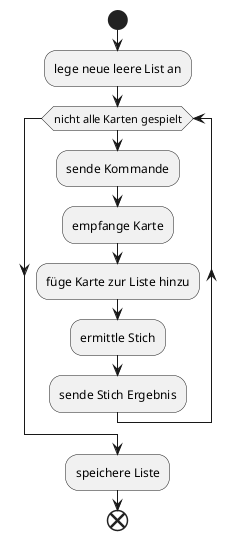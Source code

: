 @startuml
start
:lege neue leere List an;
while(nicht alle Karten gespielt)
   :sende Kommande;
   :empfange Karte;
   :füge Karte zur Liste hinzu;
   :ermittle Stich;
   :sende Stich Ergebnis;
endwhile
:speichere Liste;
end
@enduml